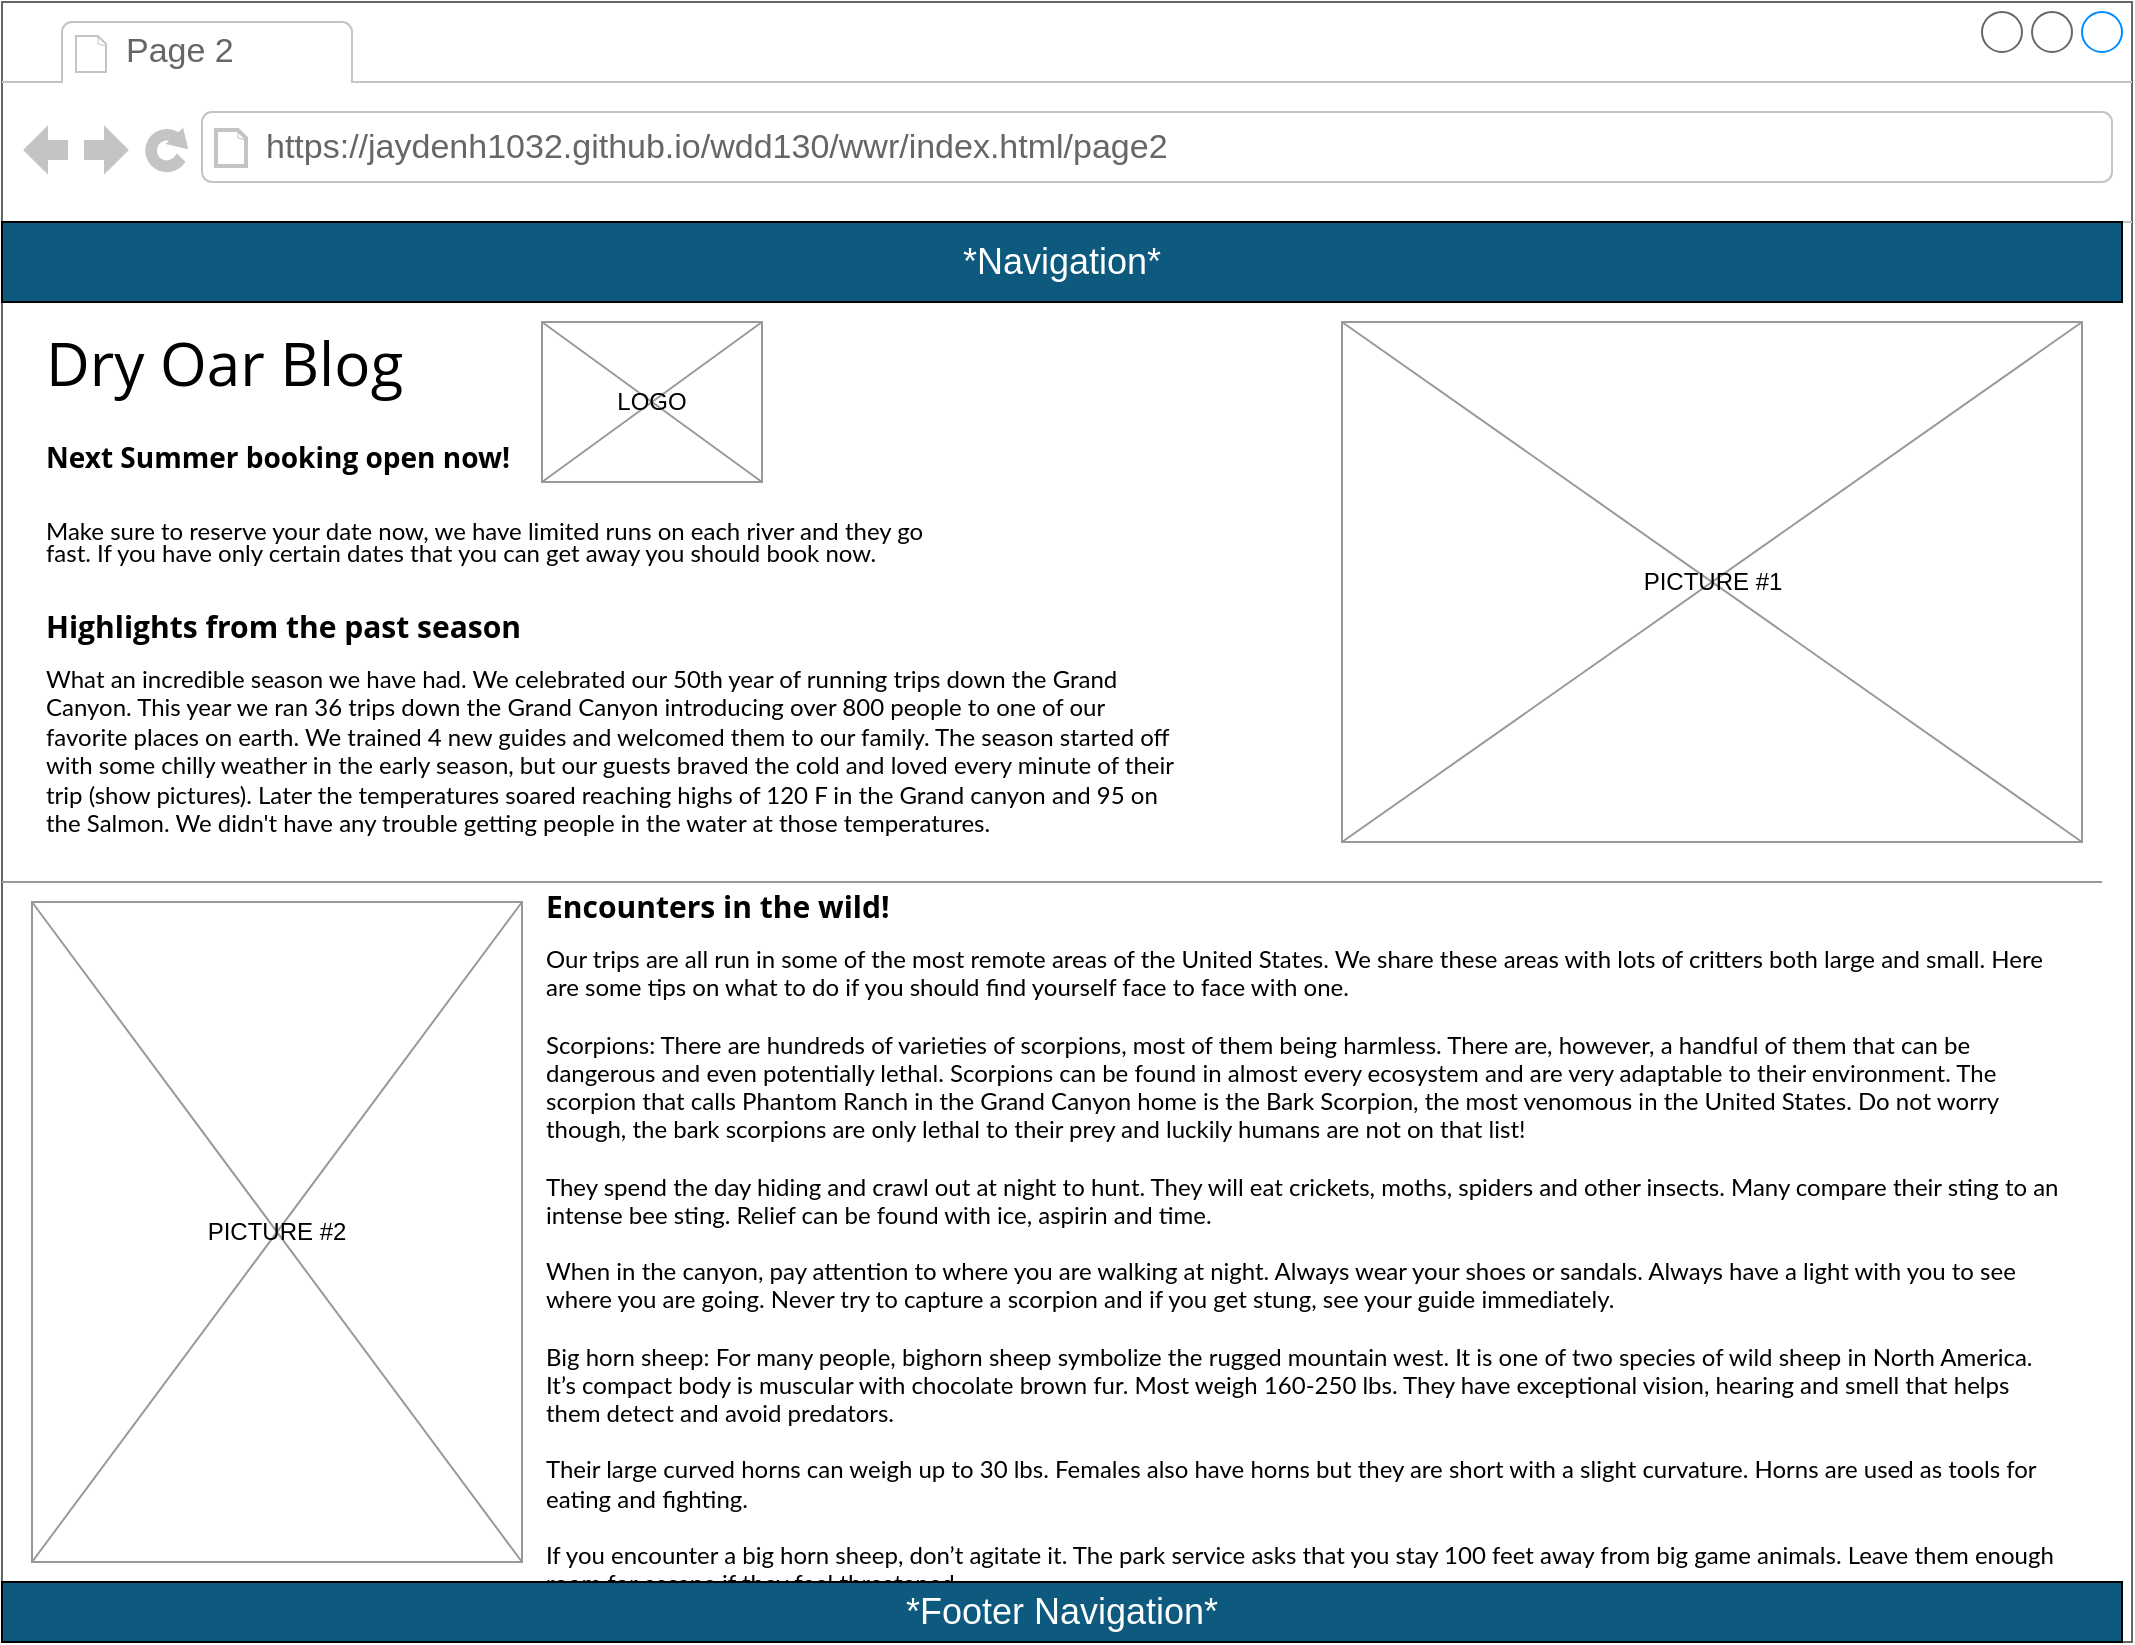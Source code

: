 <mxfile version="26.1.0">
  <diagram name="Page-1" id="2cc2dc42-3aac-f2a9-1cec-7a8b7cbee084">
    <mxGraphModel dx="954" dy="639" grid="1" gridSize="10" guides="1" tooltips="1" connect="1" arrows="1" fold="1" page="1" pageScale="1" pageWidth="1100" pageHeight="850" background="none" math="0" shadow="0">
      <root>
        <mxCell id="0" />
        <mxCell id="1" parent="0" />
        <mxCell id="7026571954dc6520-1" value="" style="strokeWidth=1;shadow=0;dashed=0;align=left;html=1;shape=mxgraph.mockup.containers.browserWindow;rSize=0;strokeColor=#666666;mainText=,;recursiveResize=0;rounded=0;labelBackgroundColor=none;fontFamily=Verdana;fontSize=12" parent="1" vertex="1">
          <mxGeometry x="30" y="20" width="1065" height="820" as="geometry" />
        </mxCell>
        <mxCell id="7026571954dc6520-2" value="Page 2" style="strokeWidth=1;shadow=0;dashed=0;align=center;html=1;shape=mxgraph.mockup.containers.anchor;fontSize=17;fontColor=#666666;align=left;" parent="7026571954dc6520-1" vertex="1">
          <mxGeometry x="60" y="12" width="110" height="26" as="geometry" />
        </mxCell>
        <mxCell id="7026571954dc6520-3" value="https://jaydenh1032.github.io/wdd130/wwr/index.html/page2" style="strokeWidth=1;shadow=0;dashed=0;align=center;html=1;shape=mxgraph.mockup.containers.anchor;rSize=0;fontSize=17;fontColor=#666666;align=left;" parent="7026571954dc6520-1" vertex="1">
          <mxGeometry x="130" y="60" width="250" height="26" as="geometry" />
        </mxCell>
        <mxCell id="7026571954dc6520-4" value="&lt;font data-font-src=&quot;https://fonts.googleapis.com/css?family=Open+Sans&quot; face=&quot;Open Sans&quot;&gt;Dry Oar Blog&lt;/font&gt;" style="text;html=1;points=[];align=left;verticalAlign=top;spacingTop=-4;fontSize=30;fontFamily=Verdana" parent="7026571954dc6520-1" vertex="1">
          <mxGeometry x="20" y="160" width="340" height="50" as="geometry" />
        </mxCell>
        <mxCell id="7026571954dc6520-16" value="&lt;div&gt;&lt;b&gt;&lt;font face=&quot;Open Sans&quot;&gt;Highlights from the past season&lt;/font&gt;&lt;/b&gt;&lt;/div&gt;&lt;div&gt;&lt;br&gt;&lt;/div&gt;" style="text;html=1;points=[];align=left;verticalAlign=top;spacingTop=-4;fontSize=15;fontFamily=Verdana" parent="7026571954dc6520-1" vertex="1">
          <mxGeometry x="20" y="300" width="280" height="30" as="geometry" />
        </mxCell>
        <mxCell id="7026571954dc6520-17" value="&lt;div&gt;&lt;font data-font-src=&quot;https://fonts.googleapis.com/css?family=Lato&quot; face=&quot;Lato&quot;&gt;What an incredible season we have had. We celebrated our 50th year of running trips down the Grand Canyon. This year we ran 36 trips down the Grand Canyon introducing over 800 people to one of our favorite places on earth. We trained 4 new guides and welcomed them to our family. The season started off with some chilly weather in the early season, but our guests braved the cold and loved every minute of their trip (show pictures). Later the temperatures soared reaching highs of 120 F in the Grand canyon and 95 on the Salmon. We didn&#39;t have any trouble getting people in the water at those temperatures.&lt;/font&gt;&lt;/div&gt;&lt;div&gt;&lt;br&gt;&lt;/div&gt;" style="text;spacingTop=-5;whiteSpace=wrap;html=1;align=left;fontSize=12;fontFamily=Helvetica;fillColor=none;strokeColor=none;rounded=0;shadow=1;labelBackgroundColor=none;" parent="7026571954dc6520-1" vertex="1">
          <mxGeometry x="20" y="330" width="570" height="100" as="geometry" />
        </mxCell>
        <mxCell id="7026571954dc6520-21" value="" style="verticalLabelPosition=bottom;shadow=0;dashed=0;align=center;html=1;verticalAlign=top;strokeWidth=1;shape=mxgraph.mockup.markup.line;strokeColor=#999999;rounded=0;labelBackgroundColor=none;fillColor=#ffffff;fontFamily=Verdana;fontSize=12;fontColor=#000000;" parent="7026571954dc6520-1" vertex="1">
          <mxGeometry y="420" width="1050" height="40" as="geometry" />
        </mxCell>
        <mxCell id="7026571954dc6520-22" value="" style="verticalLabelPosition=bottom;shadow=0;dashed=0;align=center;html=1;verticalAlign=top;strokeWidth=1;shape=mxgraph.mockup.graphics.simpleIcon;strokeColor=#999999;fillColor=#ffffff;rounded=0;labelBackgroundColor=none;fontFamily=Verdana;fontSize=12;fontColor=#000000;" parent="7026571954dc6520-1" vertex="1">
          <mxGeometry x="15" y="450" width="245" height="330" as="geometry" />
        </mxCell>
        <mxCell id="7026571954dc6520-31" value="&lt;div&gt;&lt;font data-font-src=&quot;https://fonts.googleapis.com/css?family=Open+Sans&quot; face=&quot;Open Sans&quot;&gt;&lt;b&gt;Encounters in the wild!&lt;/b&gt;&lt;/font&gt;&lt;/div&gt;&lt;div&gt;&lt;br&gt;&lt;/div&gt;" style="text;html=1;points=[];align=left;verticalAlign=top;spacingTop=-4;fontSize=15;fontFamily=Verdana" parent="7026571954dc6520-1" vertex="1">
          <mxGeometry x="270" y="440" width="170" height="20" as="geometry" />
        </mxCell>
        <mxCell id="dZihawa0uvj5Cr76-ntX-1" value="" style="verticalLabelPosition=bottom;shadow=0;dashed=0;align=center;html=1;verticalAlign=top;strokeWidth=1;shape=mxgraph.mockup.graphics.simpleIcon;strokeColor=#999999;fillColor=#ffffff;rounded=0;labelBackgroundColor=none;fontFamily=Verdana;fontSize=12;fontColor=#000000;" vertex="1" parent="7026571954dc6520-1">
          <mxGeometry x="270" y="160" width="110" height="80" as="geometry" />
        </mxCell>
        <mxCell id="dZihawa0uvj5Cr76-ntX-6" value="&lt;h3 style=&quot;background-color: rgb(255, 255, 255);&quot;&gt;&lt;font data-font-src=&quot;https://fonts.googleapis.com/css?family=Open+Sans&quot; face=&quot;Open Sans&quot; style=&quot;font-size: 14px; color: rgb(0, 0, 0);&quot;&gt;Next Summer booking open now!&lt;/font&gt;&lt;/h3&gt;&lt;div style=&quot;&quot;&gt;&lt;br&gt;&lt;/div&gt;" style="text;strokeColor=none;align=left;fillColor=none;html=1;verticalAlign=middle;whiteSpace=wrap;rounded=0;" vertex="1" parent="7026571954dc6520-1">
          <mxGeometry x="20" y="220" width="290" height="30" as="geometry" />
        </mxCell>
        <mxCell id="dZihawa0uvj5Cr76-ntX-7" value="&lt;div style=&quot;line-height: 90%;&quot;&gt;&lt;p style=&quot;background-color: rgb(255, 255, 255);&quot;&gt;&lt;font face=&quot;Lato&quot; style=&quot;color: rgb(0, 0, 0);&quot;&gt;Make sure to reserve your date now, we have limited runs on each river and they go fast. If you have only certain dates that you can get away you should book now.&lt;/font&gt;&lt;/p&gt;&lt;div&gt;&lt;/div&gt;&lt;/div&gt;" style="text;strokeColor=none;align=left;fillColor=none;html=1;verticalAlign=middle;whiteSpace=wrap;rounded=0;" vertex="1" parent="7026571954dc6520-1">
          <mxGeometry x="20" y="240" width="450" height="60" as="geometry" />
        </mxCell>
        <mxCell id="7026571954dc6520-36" value="&lt;div style=&quot;line-height: 110%;&quot;&gt;&lt;div&gt;&lt;font data-font-src=&quot;https://fonts.googleapis.com/css?family=Lato&quot; face=&quot;Lato&quot;&gt;Our trips are all run in some of the most remote areas of the United States. We share these areas with lots of critters both large and small. Here are some tips on what to do if you should find yourself face to face with one.&lt;/font&gt;&lt;/div&gt;&lt;div&gt;&lt;font data-font-src=&quot;https://fonts.googleapis.com/css?family=Lato&quot; face=&quot;Lato&quot;&gt;&lt;br&gt;&lt;/font&gt;&lt;/div&gt;&lt;div&gt;&lt;font data-font-src=&quot;https://fonts.googleapis.com/css?family=Lato&quot; face=&quot;Lato&quot;&gt;Scorpions: There are hundreds of varieties of scorpions, most of them being harmless. There are, however, a handful of them that can be dangerous and even potentially lethal. Scorpions can be found in almost every ecosystem and are very adaptable to their environment. The scorpion that calls Phantom Ranch in the Grand Canyon home is the Bark Scorpion, the most venomous in the United States. Do not worry though, the bark scorpions are only lethal to their prey and luckily humans are not on that list!&lt;/font&gt;&lt;/div&gt;&lt;div&gt;&lt;font data-font-src=&quot;https://fonts.googleapis.com/css?family=Lato&quot; face=&quot;Lato&quot;&gt;&lt;br&gt;&lt;/font&gt;&lt;/div&gt;&lt;div&gt;&lt;font data-font-src=&quot;https://fonts.googleapis.com/css?family=Lato&quot; face=&quot;Lato&quot;&gt;They spend the day hiding and crawl out at night to hunt. They will eat crickets, moths, spiders and other insects. Many compare their sting to an intense bee sting. Relief can be found with ice, aspirin and time.&lt;/font&gt;&lt;/div&gt;&lt;div&gt;&lt;font data-font-src=&quot;https://fonts.googleapis.com/css?family=Lato&quot; face=&quot;Lato&quot;&gt;&lt;br&gt;&lt;/font&gt;&lt;/div&gt;&lt;div&gt;&lt;font data-font-src=&quot;https://fonts.googleapis.com/css?family=Lato&quot; face=&quot;Lato&quot;&gt;When in the canyon, pay attention to where you are walking at night. Always wear your shoes or sandals. Always have a light with you to see where you are going. Never try to capture a scorpion and if you get stung, see your guide immediately.&lt;/font&gt;&lt;/div&gt;&lt;div&gt;&lt;font data-font-src=&quot;https://fonts.googleapis.com/css?family=Lato&quot; face=&quot;Lato&quot;&gt;&lt;br&gt;&lt;/font&gt;&lt;/div&gt;&lt;div&gt;&lt;font data-font-src=&quot;https://fonts.googleapis.com/css?family=Lato&quot; face=&quot;Lato&quot;&gt;Big horn sheep: For many people, bighorn sheep symbolize the rugged mountain west. It is one of two species of wild sheep in North America. It’s compact body is muscular with chocolate brown fur. Most weigh 160-250 lbs. They have exceptional vision, hearing and smell that helps them detect and avoid predators.&lt;/font&gt;&lt;/div&gt;&lt;div&gt;&lt;font data-font-src=&quot;https://fonts.googleapis.com/css?family=Lato&quot; face=&quot;Lato&quot;&gt;&lt;br&gt;&lt;/font&gt;&lt;/div&gt;&lt;div&gt;&lt;font data-font-src=&quot;https://fonts.googleapis.com/css?family=Lato&quot; face=&quot;Lato&quot;&gt;Their large curved horns can weigh up to 30 lbs. Females also have horns but they are short with a slight curvature. Horns are used as tools for eating and fighting.&lt;/font&gt;&lt;/div&gt;&lt;div&gt;&lt;font data-font-src=&quot;https://fonts.googleapis.com/css?family=Lato&quot; face=&quot;Lato&quot;&gt;&lt;br&gt;&lt;/font&gt;&lt;/div&gt;&lt;div&gt;&lt;font data-font-src=&quot;https://fonts.googleapis.com/css?family=Lato&quot; face=&quot;Lato&quot;&gt;If you encounter a big horn sheep, don’t agitate it. The park service asks that you stay 100 feet away from big game animals. Leave them enough room for escape if they feel threatened.&lt;/font&gt;&lt;/div&gt;&lt;/div&gt;" style="text;spacingTop=-5;whiteSpace=wrap;html=1;align=left;fontSize=12;fontFamily=Helvetica;fillColor=none;strokeColor=none;rounded=0;shadow=1;labelBackgroundColor=none;" parent="7026571954dc6520-1" vertex="1">
          <mxGeometry x="270" y="470" width="760" height="310" as="geometry" />
        </mxCell>
        <mxCell id="dZihawa0uvj5Cr76-ntX-9" value="" style="verticalLabelPosition=bottom;shadow=0;dashed=0;align=center;html=1;verticalAlign=top;strokeWidth=1;shape=mxgraph.mockup.graphics.simpleIcon;strokeColor=#999999;fillColor=#ffffff;rounded=0;labelBackgroundColor=none;fontFamily=Verdana;fontSize=12;fontColor=#000000;" vertex="1" parent="7026571954dc6520-1">
          <mxGeometry x="670" y="160" width="370" height="260" as="geometry" />
        </mxCell>
        <mxCell id="dZihawa0uvj5Cr76-ntX-11" value="&lt;span&gt;&lt;font style=&quot;color: rgb(255, 255, 255); font-size: 18px;&quot;&gt;*Navigation*&lt;/font&gt;&lt;/span&gt;" style="whiteSpace=wrap;html=1;labelBackgroundColor=#0E597E;fillColor=#0E597E;" vertex="1" parent="7026571954dc6520-1">
          <mxGeometry y="110" width="1060" height="40" as="geometry" />
        </mxCell>
        <mxCell id="dZihawa0uvj5Cr76-ntX-12" value="&lt;span&gt;&lt;font style=&quot;color: rgb(255, 255, 255); font-size: 18px;&quot;&gt;*Footer Navigation*&lt;/font&gt;&lt;/span&gt;" style="whiteSpace=wrap;html=1;labelBackgroundColor=#0E597E;fillColor=#0E597E;" vertex="1" parent="7026571954dc6520-1">
          <mxGeometry y="790" width="1060" height="30" as="geometry" />
        </mxCell>
        <mxCell id="dZihawa0uvj5Cr76-ntX-13" value="LOGO" style="text;strokeColor=none;align=center;fillColor=none;html=1;verticalAlign=middle;whiteSpace=wrap;rounded=0;" vertex="1" parent="7026571954dc6520-1">
          <mxGeometry x="295" y="185" width="60" height="30" as="geometry" />
        </mxCell>
        <mxCell id="dZihawa0uvj5Cr76-ntX-14" value="PICTURE #1" style="text;strokeColor=none;align=center;fillColor=none;html=1;verticalAlign=middle;whiteSpace=wrap;rounded=0;" vertex="1" parent="7026571954dc6520-1">
          <mxGeometry x="797.5" y="257.5" width="115" height="65" as="geometry" />
        </mxCell>
        <mxCell id="dZihawa0uvj5Cr76-ntX-15" value="PICTURE #2" style="text;strokeColor=none;align=center;fillColor=none;html=1;verticalAlign=middle;whiteSpace=wrap;rounded=0;" vertex="1" parent="7026571954dc6520-1">
          <mxGeometry x="91.25" y="600" width="92.5" height="30" as="geometry" />
        </mxCell>
      </root>
    </mxGraphModel>
  </diagram>
</mxfile>
